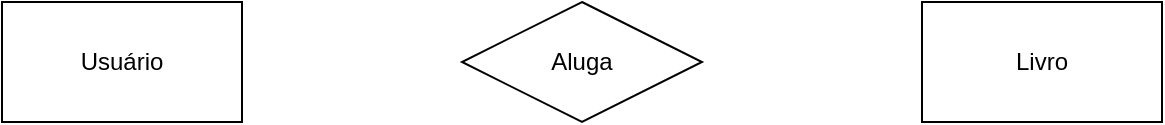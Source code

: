 <mxfile version="21.7.4" type="github">
  <diagram name="Página-1" id="HHZkWnQ3QFmK1URnwjJ-">
    <mxGraphModel dx="1434" dy="684" grid="1" gridSize="10" guides="1" tooltips="1" connect="1" arrows="1" fold="1" page="1" pageScale="1" pageWidth="827" pageHeight="1169" math="0" shadow="0">
      <root>
        <mxCell id="0" />
        <mxCell id="1" parent="0" />
        <mxCell id="uDRIb2TbiKP7ugC6pILz-1" value="Usuário" style="rounded=0;whiteSpace=wrap;html=1;" vertex="1" parent="1">
          <mxGeometry x="124" y="270" width="120" height="60" as="geometry" />
        </mxCell>
        <mxCell id="uDRIb2TbiKP7ugC6pILz-2" value="Aluga" style="shape=rhombus;perimeter=rhombusPerimeter;whiteSpace=wrap;html=1;align=center;" vertex="1" parent="1">
          <mxGeometry x="354" y="270" width="120" height="60" as="geometry" />
        </mxCell>
        <mxCell id="uDRIb2TbiKP7ugC6pILz-3" value="Livro" style="rounded=0;whiteSpace=wrap;html=1;" vertex="1" parent="1">
          <mxGeometry x="584" y="270" width="120" height="60" as="geometry" />
        </mxCell>
      </root>
    </mxGraphModel>
  </diagram>
</mxfile>
